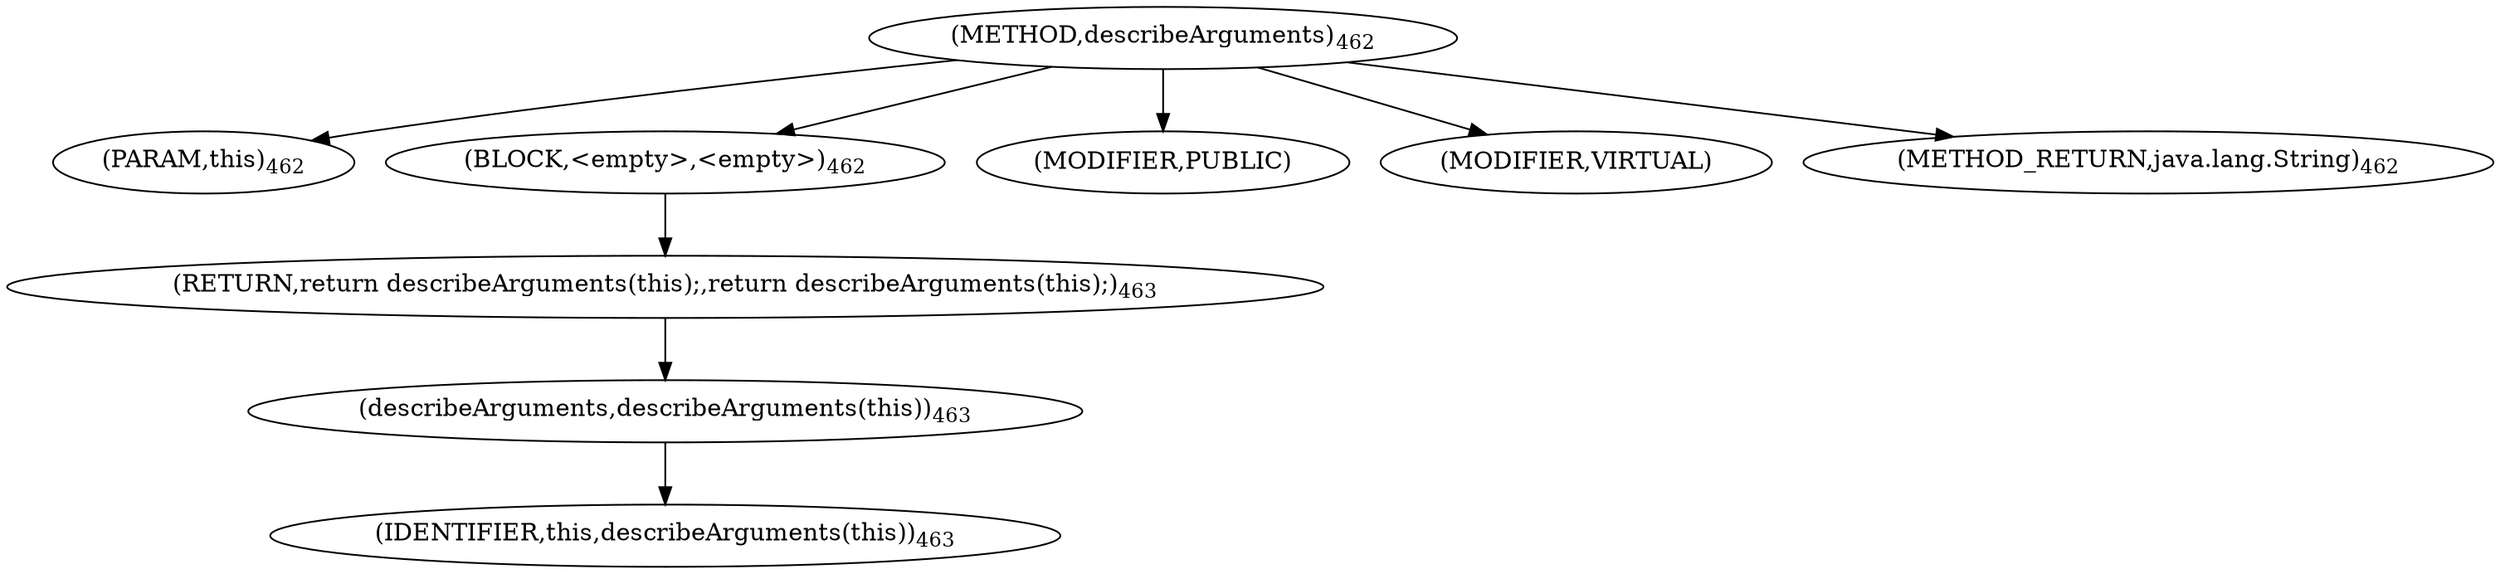 digraph "describeArguments" {  
"958" [label = <(METHOD,describeArguments)<SUB>462</SUB>> ]
"73" [label = <(PARAM,this)<SUB>462</SUB>> ]
"959" [label = <(BLOCK,&lt;empty&gt;,&lt;empty&gt;)<SUB>462</SUB>> ]
"960" [label = <(RETURN,return describeArguments(this);,return describeArguments(this);)<SUB>463</SUB>> ]
"961" [label = <(describeArguments,describeArguments(this))<SUB>463</SUB>> ]
"72" [label = <(IDENTIFIER,this,describeArguments(this))<SUB>463</SUB>> ]
"962" [label = <(MODIFIER,PUBLIC)> ]
"963" [label = <(MODIFIER,VIRTUAL)> ]
"964" [label = <(METHOD_RETURN,java.lang.String)<SUB>462</SUB>> ]
  "958" -> "73" 
  "958" -> "959" 
  "958" -> "962" 
  "958" -> "963" 
  "958" -> "964" 
  "959" -> "960" 
  "960" -> "961" 
  "961" -> "72" 
}
